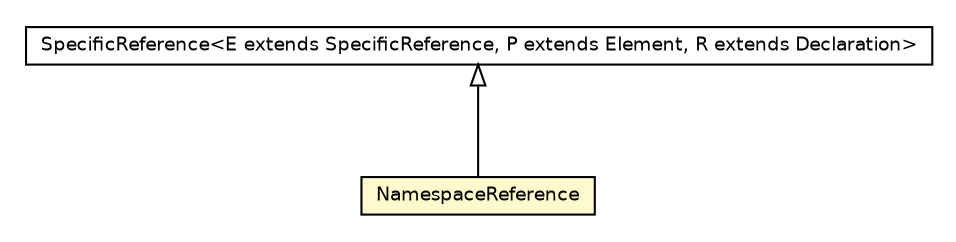 #!/usr/local/bin/dot
#
# Class diagram 
# Generated by UMLGraph version 5.2 (http://www.umlgraph.org/)
#

digraph G {
	edge [fontname="Helvetica",fontsize=10,labelfontname="Helvetica",labelfontsize=10];
	node [fontname="Helvetica",fontsize=10,shape=plaintext];
	nodesep=0.25;
	ranksep=0.5;
	// chameleon.core.namespace.NamespaceReference
	c16442 [label=<<table title="chameleon.core.namespace.NamespaceReference" border="0" cellborder="1" cellspacing="0" cellpadding="2" port="p" bgcolor="lemonChiffon" href="./NamespaceReference.html">
		<tr><td><table border="0" cellspacing="0" cellpadding="1">
<tr><td align="center" balign="center"> NamespaceReference </td></tr>
		</table></td></tr>
		</table>>, fontname="Helvetica", fontcolor="black", fontsize=9.0];
	// chameleon.core.reference.SpecificReference<E extends chameleon.core.reference.SpecificReference, P extends chameleon.core.element.Element, R extends chameleon.core.declaration.Declaration>
	c16462 [label=<<table title="chameleon.core.reference.SpecificReference" border="0" cellborder="1" cellspacing="0" cellpadding="2" port="p" href="../reference/SpecificReference.html">
		<tr><td><table border="0" cellspacing="0" cellpadding="1">
<tr><td align="center" balign="center"> SpecificReference&lt;E extends SpecificReference, P extends Element, R extends Declaration&gt; </td></tr>
		</table></td></tr>
		</table>>, fontname="Helvetica", fontcolor="black", fontsize=9.0];
	//chameleon.core.namespace.NamespaceReference extends chameleon.core.reference.SpecificReference<chameleon.core.namespace.NamespaceReference, chameleon.core.element.Element, chameleon.core.namespace.Namespace>
	c16462:p -> c16442:p [dir=back,arrowtail=empty];
}

